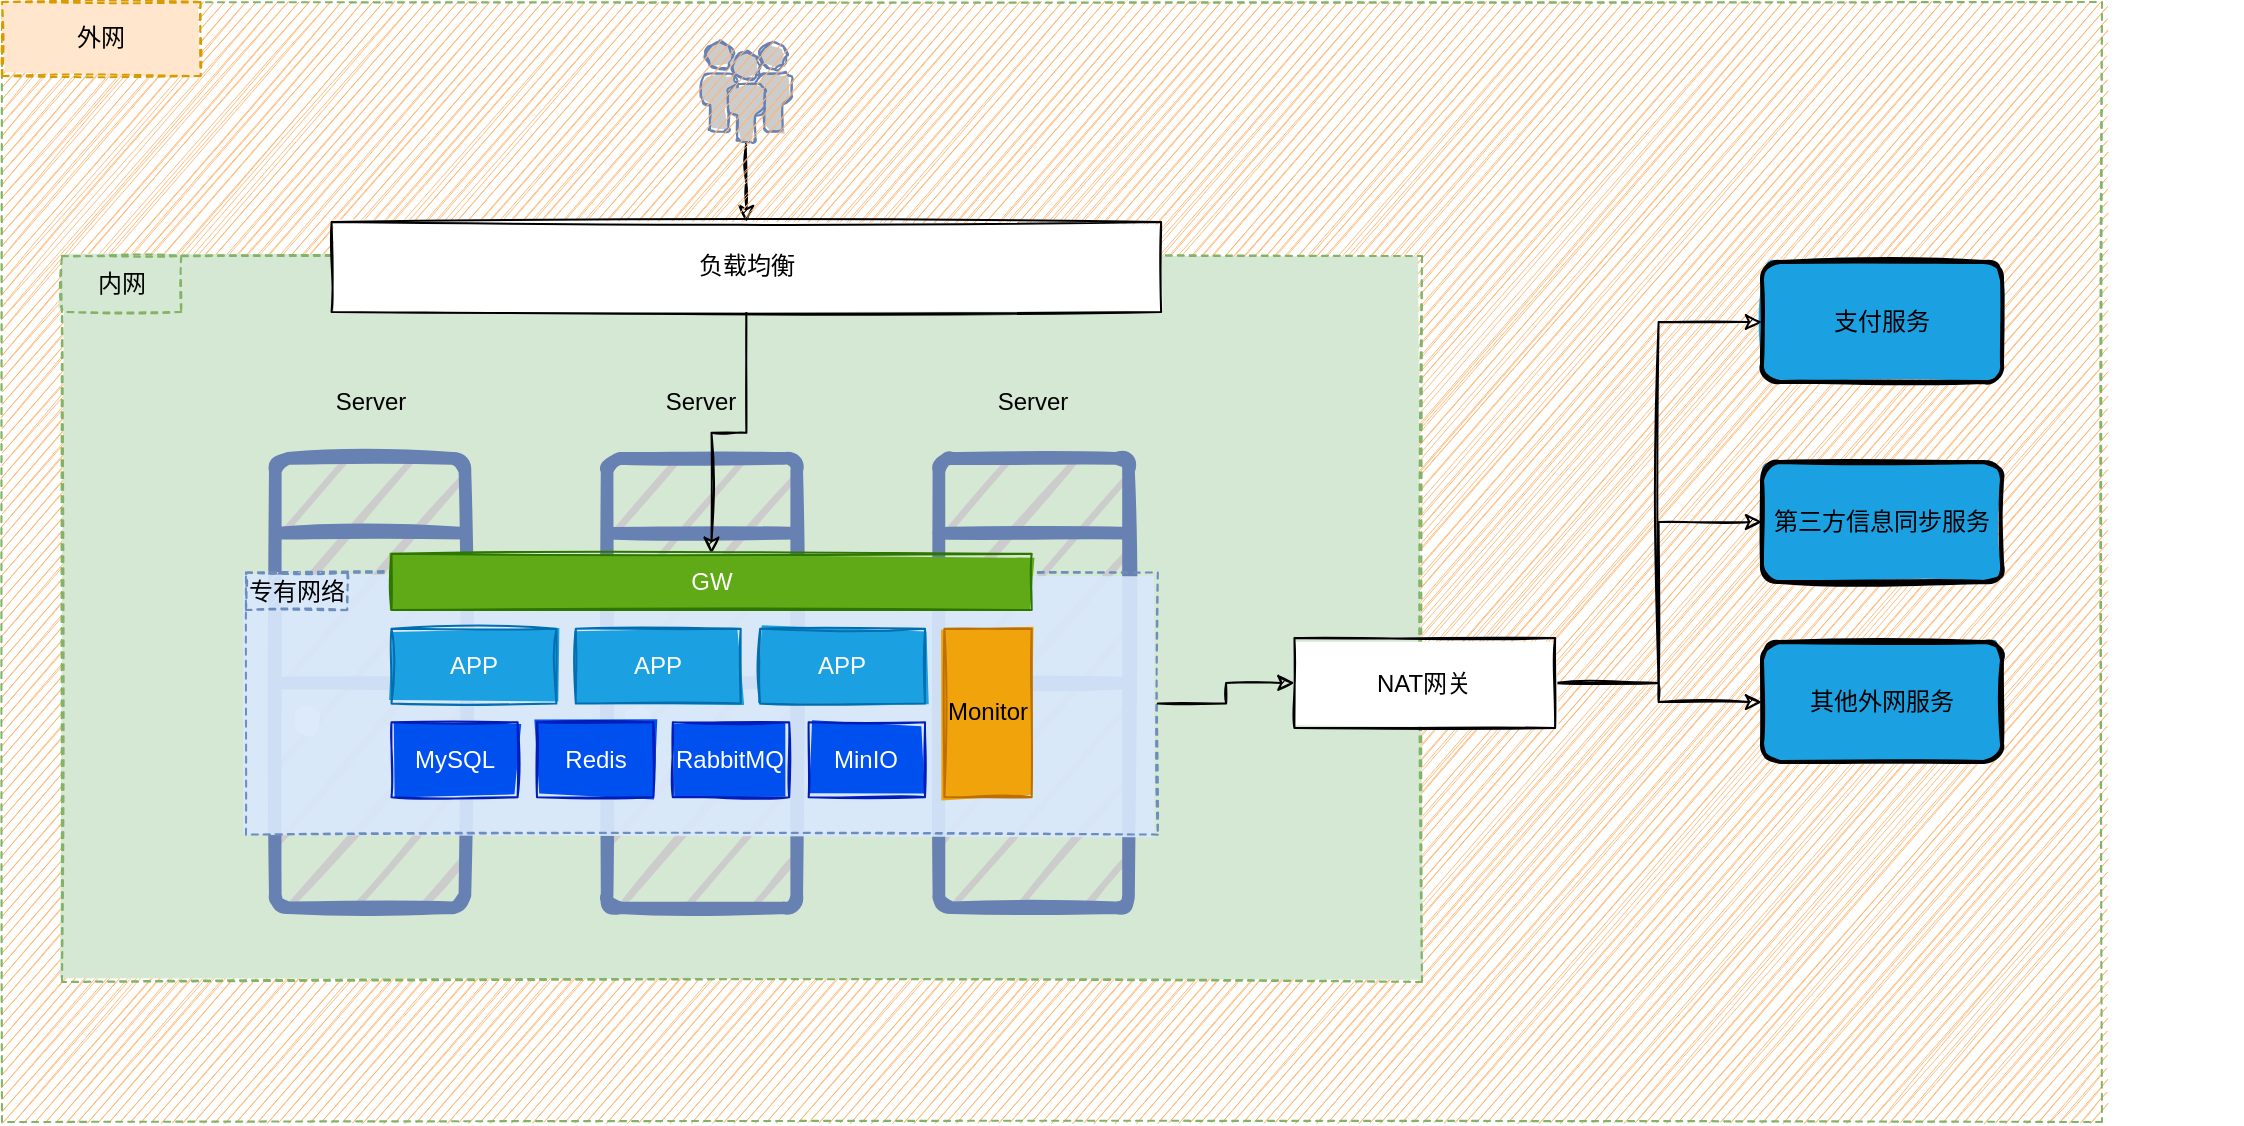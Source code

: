 <mxfile version="20.1.3" type="github">
  <diagram id="kjI9D8ZzYYOd5UfxsRcb" name="Page-1">
    <mxGraphModel dx="2889" dy="1192" grid="1" gridSize="10" guides="1" tooltips="1" connect="1" arrows="1" fold="1" page="1" pageScale="1" pageWidth="827" pageHeight="1169" math="0" shadow="0">
      <root>
        <mxCell id="0" />
        <mxCell id="1" parent="0" />
        <mxCell id="FtcTc9OO5JAJ6ZeUWabw-67" style="edgeStyle=orthogonalEdgeStyle;rounded=0;sketch=1;orthogonalLoop=1;jettySize=auto;html=1;" parent="1" source="FtcTc9OO5JAJ6ZeUWabw-62" target="FtcTc9OO5JAJ6ZeUWabw-51" edge="1">
          <mxGeometry relative="1" as="geometry" />
        </mxCell>
        <mxCell id="FtcTc9OO5JAJ6ZeUWabw-62" value="" style="fontColor=#0066CC;verticalAlign=top;verticalLabelPosition=bottom;labelPosition=center;align=center;html=1;outlineConnect=0;fillColor=#CCCCCC;strokeColor=#6881B3;gradientColor=none;gradientDirection=north;strokeWidth=2;shape=mxgraph.networks.users;rounded=0;shadow=0;glass=0;sketch=1;fillStyle=solid;" parent="1" vertex="1">
          <mxGeometry x="59.52" y="310" width="45.32" height="50" as="geometry" />
        </mxCell>
        <mxCell id="FtcTc9OO5JAJ6ZeUWabw-64" value="" style="group;imageAspect=1;" parent="1" vertex="1" connectable="0">
          <mxGeometry x="-260" y="400.004" width="1090" height="450" as="geometry" />
        </mxCell>
        <mxCell id="FtcTc9OO5JAJ6ZeUWabw-68" value="" style="group" parent="FtcTc9OO5JAJ6ZeUWabw-64" vertex="1" connectable="0">
          <mxGeometry x="-30" y="-110" width="1050" height="560" as="geometry" />
        </mxCell>
        <mxCell id="FtcTc9OO5JAJ6ZeUWabw-8" value="" style="rounded=0;whiteSpace=wrap;html=1;fillColor=#FFB570;strokeColor=#82b366;fillStyle=auto;glass=0;sketch=1;shadow=0;dashed=1;fillOpacity=90;" parent="FtcTc9OO5JAJ6ZeUWabw-68" vertex="1">
          <mxGeometry width="1050" height="560.0" as="geometry" />
        </mxCell>
        <mxCell id="FtcTc9OO5JAJ6ZeUWabw-9" value="外网" style="rounded=0;whiteSpace=wrap;html=1;shadow=0;glass=0;dashed=1;sketch=1;fillStyle=solid;fillColor=#ffe6cc;strokeColor=#d79b00;" parent="FtcTc9OO5JAJ6ZeUWabw-68" vertex="1">
          <mxGeometry width="99.31" height="36.981" as="geometry" />
        </mxCell>
        <mxCell id="FtcTc9OO5JAJ6ZeUWabw-59" value="支付服务" style="rounded=1;whiteSpace=wrap;html=1;strokeWidth=2;fillWeight=4;hachureGap=8;hachureAngle=45;fillColor=#1ba1e2;sketch=1;shadow=0;glass=0;fillStyle=solid;" parent="FtcTc9OO5JAJ6ZeUWabw-68" vertex="1">
          <mxGeometry x="880" y="129.996" width="120" height="60" as="geometry" />
        </mxCell>
        <mxCell id="FtcTc9OO5JAJ6ZeUWabw-60" value="第三方信息同步服务" style="rounded=1;whiteSpace=wrap;html=1;strokeWidth=2;fillWeight=4;hachureGap=8;hachureAngle=45;fillColor=#1ba1e2;sketch=1;shadow=0;glass=0;fillStyle=solid;" parent="FtcTc9OO5JAJ6ZeUWabw-68" vertex="1">
          <mxGeometry x="880" y="229.996" width="120" height="60" as="geometry" />
        </mxCell>
        <mxCell id="FtcTc9OO5JAJ6ZeUWabw-61" value="其他外网服务" style="rounded=1;whiteSpace=wrap;html=1;strokeWidth=2;fillWeight=4;hachureGap=8;hachureAngle=45;fillColor=#1ba1e2;sketch=1;shadow=0;glass=0;fillStyle=solid;" parent="FtcTc9OO5JAJ6ZeUWabw-68" vertex="1">
          <mxGeometry x="880" y="319.996" width="120" height="60" as="geometry" />
        </mxCell>
        <mxCell id="FtcTc9OO5JAJ6ZeUWabw-5" value="" style="rounded=0;whiteSpace=wrap;html=1;fillColor=#d5e8d4;strokeColor=#82b366;fillStyle=solid;glass=0;sketch=1;shadow=0;dashed=1;fillOpacity=100;" parent="FtcTc9OO5JAJ6ZeUWabw-64" vertex="1">
          <mxGeometry y="17.056" width="680" height="362.94" as="geometry" />
        </mxCell>
        <mxCell id="FtcTc9OO5JAJ6ZeUWabw-7" value="内网" style="rounded=0;whiteSpace=wrap;html=1;shadow=0;glass=0;dashed=1;sketch=1;fillStyle=solid;fillColor=#d5e8d4;strokeColor=#82b366;" parent="FtcTc9OO5JAJ6ZeUWabw-64" vertex="1">
          <mxGeometry y="17.056" width="59.634" height="27.882" as="geometry" />
        </mxCell>
        <mxCell id="FtcTc9OO5JAJ6ZeUWabw-2" value="" style="fontColor=#0066CC;verticalAlign=top;verticalLabelPosition=bottom;labelPosition=center;align=center;html=1;outlineConnect=0;fillColor=#CCCCCC;strokeColor=#6881B3;gradientColor=none;gradientDirection=north;strokeWidth=2;shape=mxgraph.networks.desktop_pc;sketch=1;" parent="FtcTc9OO5JAJ6ZeUWabw-64" vertex="1">
          <mxGeometry x="106.653" y="118.165" width="94.802" height="224.687" as="geometry" />
        </mxCell>
        <mxCell id="FtcTc9OO5JAJ6ZeUWabw-40" value="" style="fontColor=#0066CC;verticalAlign=top;verticalLabelPosition=bottom;labelPosition=center;align=center;html=1;outlineConnect=0;fillColor=#CCCCCC;strokeColor=#6881B3;gradientColor=none;gradientDirection=north;strokeWidth=2;shape=mxgraph.networks.desktop_pc;sketch=1;" parent="FtcTc9OO5JAJ6ZeUWabw-64" vertex="1">
          <mxGeometry x="272.557" y="118.165" width="94.802" height="224.687" as="geometry" />
        </mxCell>
        <mxCell id="FtcTc9OO5JAJ6ZeUWabw-41" value="" style="fontColor=#0066CC;verticalAlign=top;verticalLabelPosition=bottom;labelPosition=center;align=center;html=1;outlineConnect=0;fillColor=#CCCCCC;strokeColor=#6881B3;gradientColor=none;gradientDirection=north;strokeWidth=2;shape=mxgraph.networks.desktop_pc;sketch=1;" parent="FtcTc9OO5JAJ6ZeUWabw-64" vertex="1">
          <mxGeometry x="438.461" y="118.165" width="94.802" height="224.687" as="geometry" />
        </mxCell>
        <mxCell id="FtcTc9OO5JAJ6ZeUWabw-46" value="Server" style="text;html=1;strokeColor=none;fillColor=none;align=center;verticalAlign=middle;whiteSpace=wrap;rounded=0;shadow=0;glass=0;dashed=1;sketch=1;fillStyle=auto;" parent="FtcTc9OO5JAJ6ZeUWabw-64" vertex="1">
          <mxGeometry x="118.503" y="73.228" width="71.102" height="33.703" as="geometry" />
        </mxCell>
        <mxCell id="FtcTc9OO5JAJ6ZeUWabw-45" value="Server" style="text;html=1;strokeColor=none;fillColor=none;align=center;verticalAlign=middle;whiteSpace=wrap;rounded=0;shadow=0;glass=0;dashed=1;sketch=1;fillStyle=auto;" parent="FtcTc9OO5JAJ6ZeUWabw-64" vertex="1">
          <mxGeometry x="284.407" y="73.228" width="71.102" height="33.703" as="geometry" />
        </mxCell>
        <mxCell id="FtcTc9OO5JAJ6ZeUWabw-44" value="Server" style="text;html=1;strokeColor=none;fillColor=none;align=center;verticalAlign=middle;whiteSpace=wrap;rounded=0;shadow=0;glass=0;dashed=1;sketch=1;fillStyle=auto;" parent="FtcTc9OO5JAJ6ZeUWabw-64" vertex="1">
          <mxGeometry x="450.312" y="73.228" width="71.102" height="33.703" as="geometry" />
        </mxCell>
        <mxCell id="FtcTc9OO5JAJ6ZeUWabw-71" value="" style="edgeStyle=orthogonalEdgeStyle;rounded=0;sketch=1;orthogonalLoop=1;jettySize=auto;html=1;" parent="FtcTc9OO5JAJ6ZeUWabw-64" source="FtcTc9OO5JAJ6ZeUWabw-56" target="FtcTc9OO5JAJ6ZeUWabw-61" edge="1">
          <mxGeometry relative="1" as="geometry" />
        </mxCell>
        <mxCell id="FtcTc9OO5JAJ6ZeUWabw-72" style="edgeStyle=orthogonalEdgeStyle;rounded=0;sketch=1;orthogonalLoop=1;jettySize=auto;html=1;entryX=0;entryY=0.5;entryDx=0;entryDy=0;" parent="FtcTc9OO5JAJ6ZeUWabw-64" source="FtcTc9OO5JAJ6ZeUWabw-56" target="FtcTc9OO5JAJ6ZeUWabw-60" edge="1">
          <mxGeometry relative="1" as="geometry" />
        </mxCell>
        <mxCell id="FtcTc9OO5JAJ6ZeUWabw-73" style="edgeStyle=orthogonalEdgeStyle;rounded=0;sketch=1;orthogonalLoop=1;jettySize=auto;html=1;exitX=1;exitY=0.5;exitDx=0;exitDy=0;entryX=0;entryY=0.5;entryDx=0;entryDy=0;" parent="FtcTc9OO5JAJ6ZeUWabw-64" source="FtcTc9OO5JAJ6ZeUWabw-56" target="FtcTc9OO5JAJ6ZeUWabw-59" edge="1">
          <mxGeometry relative="1" as="geometry" />
        </mxCell>
        <mxCell id="FtcTc9OO5JAJ6ZeUWabw-56" value="NAT网关" style="rounded=0;whiteSpace=wrap;html=1;shadow=0;glass=0;sketch=1;fillStyle=solid;fillColor=default;fontColor=#000000;strokeColor=default;" parent="FtcTc9OO5JAJ6ZeUWabw-64" vertex="1">
          <mxGeometry x="616.216" y="208.04" width="130.353" height="44.937" as="geometry" />
        </mxCell>
        <mxCell id="FtcTc9OO5JAJ6ZeUWabw-66" style="edgeStyle=orthogonalEdgeStyle;rounded=0;sketch=1;orthogonalLoop=1;jettySize=auto;html=1;exitX=0.5;exitY=1;exitDx=0;exitDy=0;" parent="FtcTc9OO5JAJ6ZeUWabw-64" source="FtcTc9OO5JAJ6ZeUWabw-51" target="FtcTc9OO5JAJ6ZeUWabw-21" edge="1">
          <mxGeometry relative="1" as="geometry" />
        </mxCell>
        <mxCell id="FtcTc9OO5JAJ6ZeUWabw-51" value="负载均衡" style="rounded=0;whiteSpace=wrap;html=1;shadow=0;glass=0;sketch=1;fillStyle=auto;fillColor=default;" parent="FtcTc9OO5JAJ6ZeUWabw-64" vertex="1">
          <mxGeometry x="134.796" width="414.761" height="44.937" as="geometry" />
        </mxCell>
        <mxCell id="FtcTc9OO5JAJ6ZeUWabw-42" value="" style="group" parent="FtcTc9OO5JAJ6ZeUWabw-64" vertex="1" connectable="0">
          <mxGeometry x="91.994" y="165.933" width="455.919" height="140.387" as="geometry" />
        </mxCell>
        <mxCell id="FtcTc9OO5JAJ6ZeUWabw-6" value="" style="rounded=0;whiteSpace=wrap;html=1;fillColor=#dae8fc;strokeColor=#6c8ebf;fillStyle=solid;glass=0;sketch=1;shadow=0;dashed=1;fillOpacity=90;" parent="FtcTc9OO5JAJ6ZeUWabw-42" vertex="1">
          <mxGeometry y="9.359" width="455.919" height="131.028" as="geometry" />
        </mxCell>
        <mxCell id="FtcTc9OO5JAJ6ZeUWabw-21" value="GW" style="rounded=0;whiteSpace=wrap;html=1;shadow=0;glass=0;sketch=1;fillStyle=solid;fillColor=#60a917;fontColor=#ffffff;strokeColor=#2D7600;" parent="FtcTc9OO5JAJ6ZeUWabw-42" vertex="1">
          <mxGeometry x="72.753" width="320.113" height="28.077" as="geometry" />
        </mxCell>
        <mxCell id="FtcTc9OO5JAJ6ZeUWabw-22" value="APP" style="rounded=0;whiteSpace=wrap;html=1;shadow=0;glass=0;sketch=1;fillStyle=solid;fillColor=#1ba1e2;fontColor=#ffffff;strokeColor=#006EAF;" parent="FtcTc9OO5JAJ6ZeUWabw-42" vertex="1">
          <mxGeometry x="72.753" y="37.437" width="82.453" height="37.437" as="geometry" />
        </mxCell>
        <mxCell id="FtcTc9OO5JAJ6ZeUWabw-25" value="MySQL" style="rounded=0;whiteSpace=wrap;html=1;shadow=0;glass=0;sketch=1;fillStyle=solid;fillColor=#0050ef;fontColor=#ffffff;strokeColor=#001DBC;" parent="FtcTc9OO5JAJ6ZeUWabw-42" vertex="1">
          <mxGeometry x="72.753" y="84.232" width="63.053" height="37.437" as="geometry" />
        </mxCell>
        <mxCell id="FtcTc9OO5JAJ6ZeUWabw-26" value="Redis" style="rounded=0;whiteSpace=wrap;html=1;shadow=0;glass=0;sketch=1;fillStyle=solid;fillColor=#0050ef;fontColor=#ffffff;strokeColor=#001DBC;" parent="FtcTc9OO5JAJ6ZeUWabw-42" vertex="1">
          <mxGeometry x="145.506" y="84.232" width="58.202" height="37.437" as="geometry" />
        </mxCell>
        <mxCell id="FtcTc9OO5JAJ6ZeUWabw-27" value="RabbitMQ" style="rounded=0;whiteSpace=wrap;html=1;shadow=0;glass=0;sketch=1;fillStyle=solid;fillColor=#0050ef;fontColor=#ffffff;strokeColor=#001DBC;" parent="FtcTc9OO5JAJ6ZeUWabw-42" vertex="1">
          <mxGeometry x="213.409" y="84.232" width="58.202" height="37.437" as="geometry" />
        </mxCell>
        <mxCell id="FtcTc9OO5JAJ6ZeUWabw-28" value="MinIO" style="rounded=0;whiteSpace=wrap;html=1;shadow=0;glass=0;sketch=1;fillStyle=solid;fillColor=#0050ef;fontColor=#ffffff;strokeColor=#001DBC;" parent="FtcTc9OO5JAJ6ZeUWabw-42" vertex="1">
          <mxGeometry x="281.312" y="84.232" width="58.202" height="37.437" as="geometry" />
        </mxCell>
        <mxCell id="FtcTc9OO5JAJ6ZeUWabw-29" value="APP" style="rounded=0;whiteSpace=wrap;html=1;shadow=0;glass=0;sketch=1;fillStyle=solid;fillColor=#1ba1e2;fontColor=#ffffff;strokeColor=#006EAF;" parent="FtcTc9OO5JAJ6ZeUWabw-42" vertex="1">
          <mxGeometry x="164.907" y="37.437" width="82.453" height="37.437" as="geometry" />
        </mxCell>
        <mxCell id="FtcTc9OO5JAJ6ZeUWabw-30" value="APP" style="rounded=0;whiteSpace=wrap;html=1;shadow=0;glass=0;sketch=1;fillStyle=solid;fillColor=#1ba1e2;fontColor=#ffffff;strokeColor=#006EAF;" parent="FtcTc9OO5JAJ6ZeUWabw-42" vertex="1">
          <mxGeometry x="257.061" y="37.437" width="82.453" height="37.437" as="geometry" />
        </mxCell>
        <mxCell id="FtcTc9OO5JAJ6ZeUWabw-31" value="Monitor" style="rounded=0;whiteSpace=wrap;html=1;shadow=0;glass=0;sketch=1;fillStyle=solid;fillColor=#f0a30a;fontColor=#000000;strokeColor=#BD7000;" parent="FtcTc9OO5JAJ6ZeUWabw-42" vertex="1">
          <mxGeometry x="349.215" y="37.437" width="43.652" height="84.232" as="geometry" />
        </mxCell>
        <mxCell id="FtcTc9OO5JAJ6ZeUWabw-35" value="专有网络" style="rounded=0;whiteSpace=wrap;html=1;shadow=0;glass=0;sketch=1;fillStyle=auto;fillColor=#dae8fc;strokeColor=#6c8ebf;dashed=1;" parent="FtcTc9OO5JAJ6ZeUWabw-42" vertex="1">
          <mxGeometry y="9.359" width="50.658" height="18.718" as="geometry" />
        </mxCell>
        <mxCell id="FtcTc9OO5JAJ6ZeUWabw-65" style="edgeStyle=orthogonalEdgeStyle;rounded=0;sketch=1;orthogonalLoop=1;jettySize=auto;html=1;exitX=1;exitY=0.5;exitDx=0;exitDy=0;" parent="FtcTc9OO5JAJ6ZeUWabw-64" source="FtcTc9OO5JAJ6ZeUWabw-6" target="FtcTc9OO5JAJ6ZeUWabw-56" edge="1">
          <mxGeometry relative="1" as="geometry" />
        </mxCell>
      </root>
    </mxGraphModel>
  </diagram>
</mxfile>

